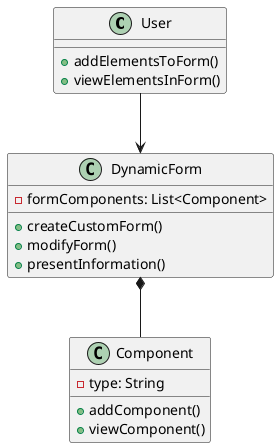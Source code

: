 @startuml
class User {
    + addElementsToForm()
    + viewElementsInForm()
}

class DynamicForm {
    - formComponents: List<Component>
    + createCustomForm()
    + modifyForm()
    + presentInformation()
}

class Component {
    - type: String
    + addComponent()
    + viewComponent()
}

User --> DynamicForm
DynamicForm *-- Component
@enduml